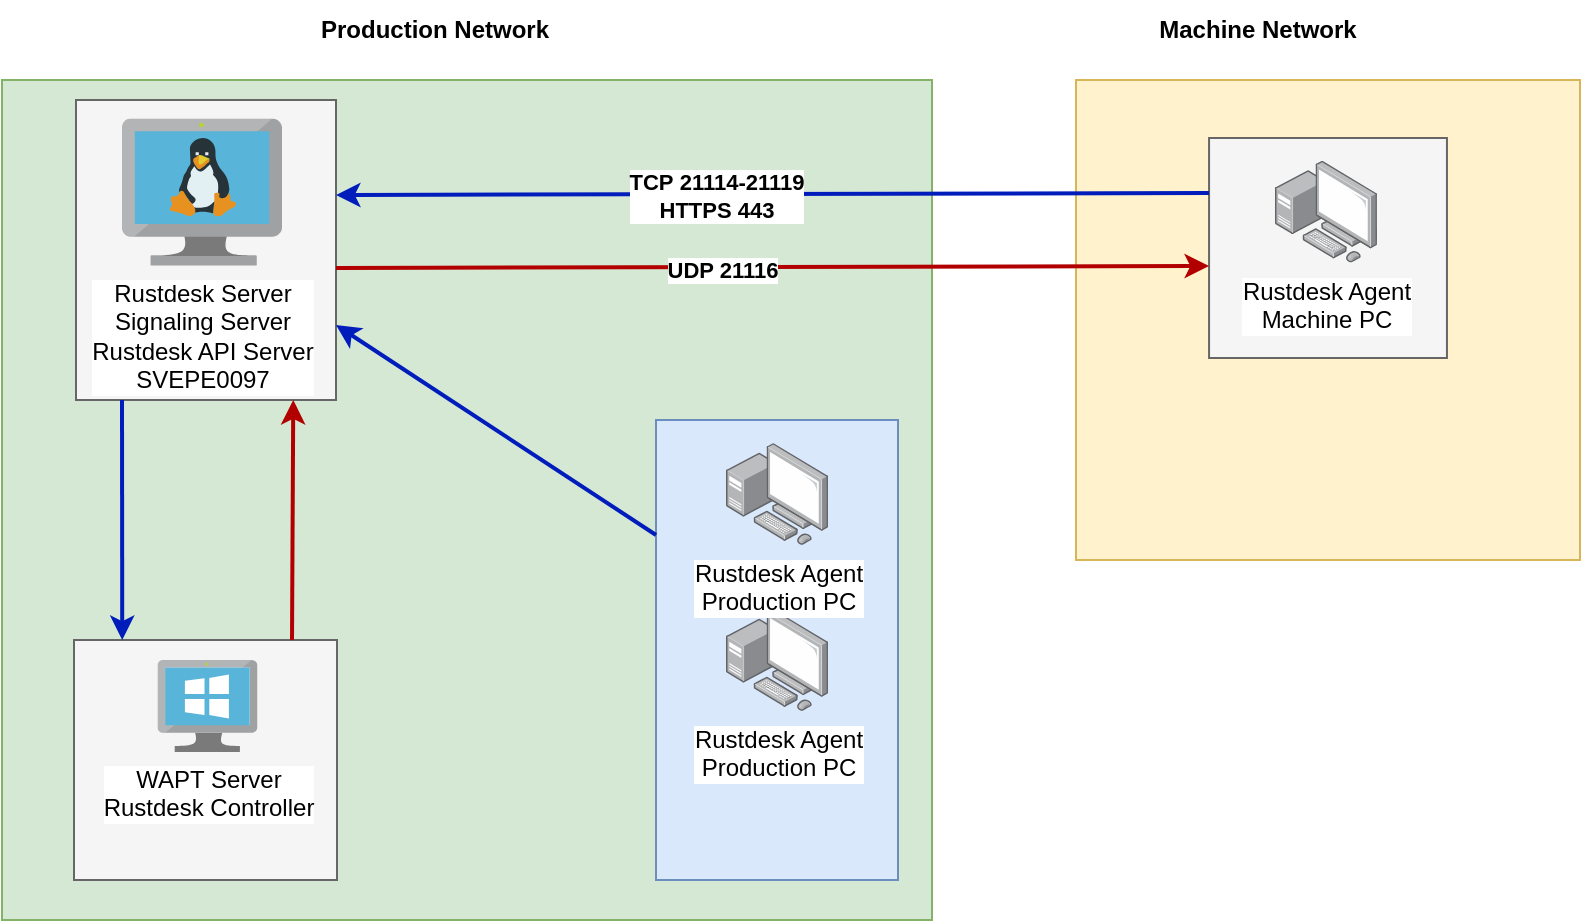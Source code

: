 <mxfile version="28.0.4">
  <diagram name="Page-1" id="Yay8gkdrrfTUArw_L0t_">
    <mxGraphModel dx="994" dy="536" grid="1" gridSize="10" guides="1" tooltips="1" connect="1" arrows="1" fold="1" page="1" pageScale="1" pageWidth="850" pageHeight="1400" math="0" shadow="0">
      <root>
        <mxCell id="0" />
        <mxCell id="1" parent="0" />
        <mxCell id="YleI4EzTrmfIdfU0BML3-26" value="" style="rounded=0;whiteSpace=wrap;html=1;fillColor=#d5e8d4;strokeColor=#82b366;" parent="1" vertex="1">
          <mxGeometry x="13" y="300" width="465" height="420" as="geometry" />
        </mxCell>
        <mxCell id="ynbUYO4sn585GT9K957H-20" value="" style="rounded=0;whiteSpace=wrap;html=1;fillColor=#f5f5f5;strokeColor=#666666;fontColor=#333333;" vertex="1" parent="1">
          <mxGeometry x="49" y="580" width="131.5" height="120" as="geometry" />
        </mxCell>
        <mxCell id="YleI4EzTrmfIdfU0BML3-15" value="" style="rounded=0;whiteSpace=wrap;html=1;fillColor=#f5f5f5;strokeColor=#666666;fontColor=#333333;" parent="1" vertex="1">
          <mxGeometry x="50" y="310" width="130" height="150" as="geometry" />
        </mxCell>
        <mxCell id="YleI4EzTrmfIdfU0BML3-51" value="" style="rounded=0;whiteSpace=wrap;html=1;fillColor=#fff2cc;strokeColor=#d6b656;" parent="1" vertex="1">
          <mxGeometry x="550" y="300" width="252" height="240" as="geometry" />
        </mxCell>
        <mxCell id="YleI4EzTrmfIdfU0BML3-27" value="" style="rounded=0;whiteSpace=wrap;html=1;fillColor=#dae8fc;strokeColor=#6c8ebf;" parent="1" vertex="1">
          <mxGeometry x="340" y="470" width="121" height="230" as="geometry" />
        </mxCell>
        <mxCell id="YleI4EzTrmfIdfU0BML3-53" style="edgeStyle=none;rounded=0;orthogonalLoop=1;jettySize=auto;html=1;strokeWidth=2;strokeColor=#001DBC;exitX=0;exitY=0.25;exitDx=0;exitDy=0;entryX=1;entryY=0.75;entryDx=0;entryDy=0;fillColor=#0050ef;" parent="1" source="YleI4EzTrmfIdfU0BML3-27" target="YleI4EzTrmfIdfU0BML3-15" edge="1">
          <mxGeometry relative="1" as="geometry">
            <mxPoint x="445.75" y="512" as="sourcePoint" />
            <mxPoint x="486.75" y="517" as="targetPoint" />
          </mxGeometry>
        </mxCell>
        <mxCell id="YleI4EzTrmfIdfU0BML3-10" value="&lt;div&gt;Rustdesk Agent&lt;/div&gt;Production PC" style="sketch=0;pointerEvents=1;shadow=0;dashed=0;html=1;strokeColor=none;fillColor=#00BEF2;labelPosition=center;verticalLabelPosition=bottom;verticalAlign=top;outlineConnect=0;align=center;shape=image;labelBackgroundColor=default;points=[];aspect=fixed;image=img/lib/allied_telesis/computer_and_terminals/Personal_Computer_with_Server.svg;" parent="1" vertex="1">
          <mxGeometry x="375" y="564" width="51" height="52" as="geometry" />
        </mxCell>
        <mxCell id="YleI4EzTrmfIdfU0BML3-17" value="" style="rounded=0;whiteSpace=wrap;html=1;fillColor=#f5f5f5;strokeColor=#666666;fontColor=#333333;" parent="1" vertex="1">
          <mxGeometry x="616.53" y="329" width="118.95" height="110" as="geometry" />
        </mxCell>
        <mxCell id="YleI4EzTrmfIdfU0BML3-31" value="&lt;b&gt;Machine Network&lt;/b&gt;" style="text;html=1;align=center;verticalAlign=middle;whiteSpace=wrap;rounded=0;" parent="1" vertex="1">
          <mxGeometry x="586" y="260" width="110" height="30" as="geometry" />
        </mxCell>
        <mxCell id="ynbUYO4sn585GT9K957H-3" value="WAPT Server&lt;div&gt;Rustdesk Controller&lt;/div&gt;" style="image;sketch=0;aspect=fixed;html=1;points=[];align=center;fontSize=12;image=img/lib/mscae/VirtualMachineWindows.svg;" vertex="1" parent="1">
          <mxGeometry x="90.75" y="590" width="50" height="46" as="geometry" />
        </mxCell>
        <mxCell id="ynbUYO4sn585GT9K957H-1" value="Rustdesk Server&lt;br&gt;&lt;div&gt;Signaling Server&lt;br&gt;Rustdesk API Server&lt;br&gt;SVEPE0097&lt;/div&gt;" style="image;sketch=0;aspect=fixed;html=1;points=[];align=center;fontSize=12;image=img/lib/mscae/VM_Linux.svg;" vertex="1" parent="1">
          <mxGeometry x="73" y="319.2" width="80" height="73.6" as="geometry" />
        </mxCell>
        <mxCell id="ynbUYO4sn585GT9K957H-7" style="edgeStyle=none;rounded=0;orthogonalLoop=1;jettySize=auto;html=1;strokeWidth=2;strokeColor=#B20000;exitX=0.25;exitY=0;exitDx=0;exitDy=0;entryX=0.25;entryY=1;entryDx=0;entryDy=0;fillColor=#e51400;" edge="1" parent="1">
          <mxGeometry relative="1" as="geometry">
            <mxPoint x="158.005" y="580" as="sourcePoint" />
            <mxPoint x="158.63" y="460.0" as="targetPoint" />
          </mxGeometry>
        </mxCell>
        <mxCell id="ynbUYO4sn585GT9K957H-8" value="&lt;b&gt;Production Network&lt;/b&gt;" style="text;html=1;align=center;verticalAlign=middle;whiteSpace=wrap;rounded=0;" vertex="1" parent="1">
          <mxGeometry x="158" y="260" width="142.5" height="30" as="geometry" />
        </mxCell>
        <mxCell id="ynbUYO4sn585GT9K957H-11" value="&lt;div&gt;Rustdesk Agent&lt;/div&gt;Machine PC" style="sketch=0;pointerEvents=1;shadow=0;dashed=0;html=1;strokeColor=none;fillColor=#00BEF2;labelPosition=center;verticalLabelPosition=bottom;verticalAlign=top;outlineConnect=0;align=center;shape=image;labelBackgroundColor=default;points=[];aspect=fixed;image=img/lib/allied_telesis/computer_and_terminals/Personal_Computer_with_Server.svg;" vertex="1" parent="1">
          <mxGeometry x="649.48" y="339.8" width="51" height="52" as="geometry" />
        </mxCell>
        <mxCell id="ynbUYO4sn585GT9K957H-15" value="&lt;div&gt;Rustdesk Agent&lt;/div&gt;Production PC" style="sketch=0;pointerEvents=1;shadow=0;dashed=0;html=1;strokeColor=none;fillColor=#00BEF2;labelPosition=center;verticalLabelPosition=bottom;verticalAlign=top;outlineConnect=0;align=center;shape=image;labelBackgroundColor=default;points=[];aspect=fixed;image=img/lib/allied_telesis/computer_and_terminals/Personal_Computer_with_Server.svg;" vertex="1" parent="1">
          <mxGeometry x="375" y="481" width="51" height="52" as="geometry" />
        </mxCell>
        <mxCell id="ynbUYO4sn585GT9K957H-17" style="edgeStyle=none;rounded=0;orthogonalLoop=1;jettySize=auto;html=1;strokeWidth=2;strokeColor=#B20000;exitX=1;exitY=0.5;exitDx=0;exitDy=0;entryX=0;entryY=0.5;entryDx=0;entryDy=0;fillColor=#e51400;" edge="1" parent="1">
          <mxGeometry relative="1" as="geometry">
            <mxPoint x="180" y="394" as="sourcePoint" />
            <mxPoint x="616.53" y="393" as="targetPoint" />
          </mxGeometry>
        </mxCell>
        <mxCell id="ynbUYO4sn585GT9K957H-24" value="&lt;b&gt;UDP 21116&lt;/b&gt;" style="edgeLabel;html=1;align=center;verticalAlign=middle;resizable=0;points=[];" vertex="1" connectable="0" parent="ynbUYO4sn585GT9K957H-17">
          <mxGeometry x="0.073" y="-1" relative="1" as="geometry">
            <mxPoint x="-41" as="offset" />
          </mxGeometry>
        </mxCell>
        <mxCell id="ynbUYO4sn585GT9K957H-18" value="" style="edgeStyle=none;rounded=0;orthogonalLoop=1;jettySize=auto;html=1;strokeWidth=2;strokeColor=#001DBC;exitX=0;exitY=0.25;exitDx=0;exitDy=0;entryX=1;entryY=0.25;entryDx=0;entryDy=0;fillColor=#0050ef;" edge="1" parent="1" source="YleI4EzTrmfIdfU0BML3-17">
          <mxGeometry relative="1" as="geometry">
            <mxPoint x="594.53" y="357.5" as="sourcePoint" />
            <mxPoint x="180" y="357.5" as="targetPoint" />
            <Array as="points" />
          </mxGeometry>
        </mxCell>
        <mxCell id="ynbUYO4sn585GT9K957H-23" value="&lt;b&gt;TCP&amp;nbsp;21114-21119&lt;/b&gt;&lt;div&gt;&lt;b&gt;HTTPS 443&lt;/b&gt;&lt;b&gt;&lt;/b&gt;&lt;/div&gt;" style="edgeLabel;html=1;align=center;verticalAlign=middle;resizable=0;points=[];" vertex="1" connectable="0" parent="ynbUYO4sn585GT9K957H-18">
          <mxGeometry x="0.129" y="1" relative="1" as="geometry">
            <mxPoint as="offset" />
          </mxGeometry>
        </mxCell>
        <mxCell id="ynbUYO4sn585GT9K957H-21" style="edgeStyle=none;rounded=0;orthogonalLoop=1;jettySize=auto;html=1;strokeWidth=2;strokeColor=#001DBC;exitX=0.75;exitY=1;exitDx=0;exitDy=0;fillColor=#0050ef;entryX=0.75;entryY=0;entryDx=0;entryDy=0;" edge="1" parent="1">
          <mxGeometry relative="1" as="geometry">
            <mxPoint x="73" y="460.0" as="sourcePoint" />
            <mxPoint x="73.125" y="580" as="targetPoint" />
          </mxGeometry>
        </mxCell>
      </root>
    </mxGraphModel>
  </diagram>
</mxfile>
